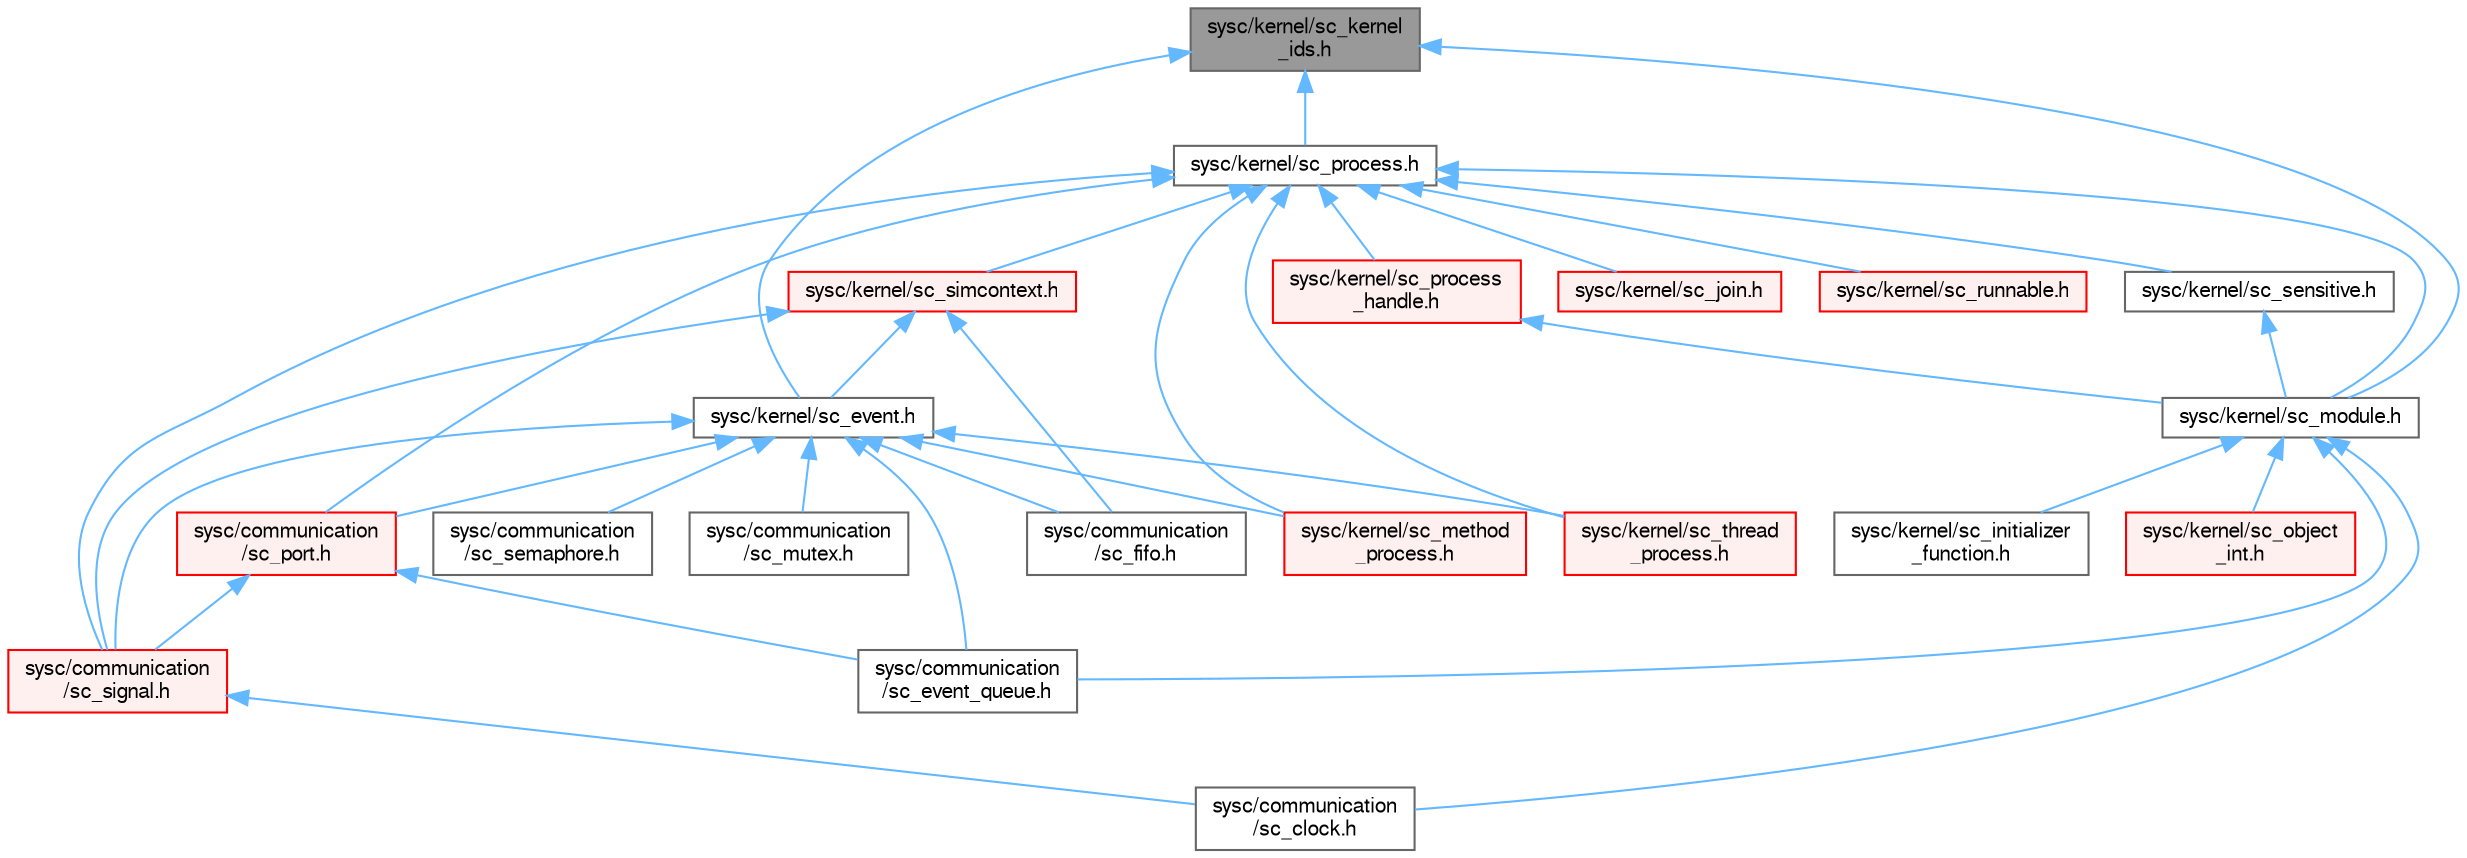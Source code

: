 digraph "sysc/kernel/sc_kernel_ids.h"
{
 // LATEX_PDF_SIZE
  bgcolor="transparent";
  edge [fontname=FreeSans,fontsize=10,labelfontname=FreeSans,labelfontsize=10];
  node [fontname=FreeSans,fontsize=10,shape=box,height=0.2,width=0.4];
  Node1 [id="Node000001",label="sysc/kernel/sc_kernel\l_ids.h",height=0.2,width=0.4,color="gray40", fillcolor="grey60", style="filled", fontcolor="black",tooltip=" "];
  Node1 -> Node2 [id="edge1_Node000001_Node000002",dir="back",color="steelblue1",style="solid",tooltip=" "];
  Node2 [id="Node000002",label="sysc/kernel/sc_event.h",height=0.2,width=0.4,color="grey40", fillcolor="white", style="filled",URL="$a00398.html",tooltip=" "];
  Node2 -> Node3 [id="edge2_Node000002_Node000003",dir="back",color="steelblue1",style="solid",tooltip=" "];
  Node3 [id="Node000003",label="sysc/communication\l/sc_event_queue.h",height=0.2,width=0.4,color="grey40", fillcolor="white", style="filled",URL="$a00299.html",tooltip=" "];
  Node2 -> Node4 [id="edge3_Node000002_Node000004",dir="back",color="steelblue1",style="solid",tooltip=" "];
  Node4 [id="Node000004",label="sysc/communication\l/sc_fifo.h",height=0.2,width=0.4,color="grey40", fillcolor="white", style="filled",URL="$a00272.html",tooltip=" "];
  Node2 -> Node5 [id="edge4_Node000002_Node000005",dir="back",color="steelblue1",style="solid",tooltip=" "];
  Node5 [id="Node000005",label="sysc/communication\l/sc_mutex.h",height=0.2,width=0.4,color="grey40", fillcolor="white", style="filled",URL="$a00284.html",tooltip=" "];
  Node2 -> Node6 [id="edge5_Node000002_Node000006",dir="back",color="steelblue1",style="solid",tooltip=" "];
  Node6 [id="Node000006",label="sysc/communication\l/sc_port.h",height=0.2,width=0.4,color="red", fillcolor="#FFF0F0", style="filled",URL="$a00281.html",tooltip=" "];
  Node6 -> Node3 [id="edge6_Node000006_Node000003",dir="back",color="steelblue1",style="solid",tooltip=" "];
  Node6 -> Node23 [id="edge7_Node000006_Node000023",dir="back",color="steelblue1",style="solid",tooltip=" "];
  Node23 [id="Node000023",label="sysc/communication\l/sc_signal.h",height=0.2,width=0.4,color="red", fillcolor="#FFF0F0", style="filled",URL="$a00296.html",tooltip=" "];
  Node23 -> Node25 [id="edge8_Node000023_Node000025",dir="back",color="steelblue1",style="solid",tooltip=" "];
  Node25 [id="Node000025",label="sysc/communication\l/sc_clock.h",height=0.2,width=0.4,color="grey40", fillcolor="white", style="filled",URL="$a00266.html",tooltip=" "];
  Node2 -> Node28 [id="edge9_Node000002_Node000028",dir="back",color="steelblue1",style="solid",tooltip=" "];
  Node28 [id="Node000028",label="sysc/communication\l/sc_semaphore.h",height=0.2,width=0.4,color="grey40", fillcolor="white", style="filled",URL="$a00251.html",tooltip=" "];
  Node2 -> Node23 [id="edge10_Node000002_Node000023",dir="back",color="steelblue1",style="solid",tooltip=" "];
  Node2 -> Node13 [id="edge11_Node000002_Node000013",dir="back",color="steelblue1",style="solid",tooltip=" "];
  Node13 [id="Node000013",label="sysc/kernel/sc_method\l_process.h",height=0.2,width=0.4,color="red", fillcolor="#FFF0F0", style="filled",URL="$a00404.html",tooltip=" "];
  Node2 -> Node20 [id="edge12_Node000002_Node000020",dir="back",color="steelblue1",style="solid",tooltip=" "];
  Node20 [id="Node000020",label="sysc/kernel/sc_thread\l_process.h",height=0.2,width=0.4,color="red", fillcolor="#FFF0F0", style="filled",URL="$a00356.html",tooltip=" "];
  Node1 -> Node29 [id="edge13_Node000001_Node000029",dir="back",color="steelblue1",style="solid",tooltip=" "];
  Node29 [id="Node000029",label="sysc/kernel/sc_module.h",height=0.2,width=0.4,color="grey40", fillcolor="white", style="filled",URL="$a00341.html",tooltip=" "];
  Node29 -> Node25 [id="edge14_Node000029_Node000025",dir="back",color="steelblue1",style="solid",tooltip=" "];
  Node29 -> Node3 [id="edge15_Node000029_Node000003",dir="back",color="steelblue1",style="solid",tooltip=" "];
  Node29 -> Node30 [id="edge16_Node000029_Node000030",dir="back",color="steelblue1",style="solid",tooltip=" "];
  Node30 [id="Node000030",label="sysc/kernel/sc_initializer\l_function.h",height=0.2,width=0.4,color="grey40", fillcolor="white", style="filled",URL="$a00335.html",tooltip=" "];
  Node29 -> Node16 [id="edge17_Node000029_Node000016",dir="back",color="steelblue1",style="solid",tooltip=" "];
  Node16 [id="Node000016",label="sysc/kernel/sc_object\l_int.h",height=0.2,width=0.4,color="red", fillcolor="#FFF0F0", style="filled",URL="$a00407.html",tooltip=" "];
  Node1 -> Node31 [id="edge18_Node000001_Node000031",dir="back",color="steelblue1",style="solid",tooltip=" "];
  Node31 [id="Node000031",label="sysc/kernel/sc_process.h",height=0.2,width=0.4,color="grey40", fillcolor="white", style="filled",URL="$a00437.html",tooltip=" "];
  Node31 -> Node6 [id="edge19_Node000031_Node000006",dir="back",color="steelblue1",style="solid",tooltip=" "];
  Node31 -> Node23 [id="edge20_Node000031_Node000023",dir="back",color="steelblue1",style="solid",tooltip=" "];
  Node31 -> Node32 [id="edge21_Node000031_Node000032",dir="back",color="steelblue1",style="solid",tooltip=" "];
  Node32 [id="Node000032",label="sysc/kernel/sc_join.h",height=0.2,width=0.4,color="red", fillcolor="#FFF0F0", style="filled",URL="$a00434.html",tooltip=" "];
  Node31 -> Node13 [id="edge22_Node000031_Node000013",dir="back",color="steelblue1",style="solid",tooltip=" "];
  Node31 -> Node29 [id="edge23_Node000031_Node000029",dir="back",color="steelblue1",style="solid",tooltip=" "];
  Node31 -> Node33 [id="edge24_Node000031_Node000033",dir="back",color="steelblue1",style="solid",tooltip=" "];
  Node33 [id="Node000033",label="sysc/kernel/sc_process\l_handle.h",height=0.2,width=0.4,color="red", fillcolor="#FFF0F0", style="filled",URL="$a00329.html",tooltip=" "];
  Node33 -> Node29 [id="edge25_Node000033_Node000029",dir="back",color="steelblue1",style="solid",tooltip=" "];
  Node31 -> Node39 [id="edge26_Node000031_Node000039",dir="back",color="steelblue1",style="solid",tooltip=" "];
  Node39 [id="Node000039",label="sysc/kernel/sc_runnable.h",height=0.2,width=0.4,color="red", fillcolor="#FFF0F0", style="filled",URL="$a00383.html",tooltip=" "];
  Node31 -> Node40 [id="edge27_Node000031_Node000040",dir="back",color="steelblue1",style="solid",tooltip=" "];
  Node40 [id="Node000040",label="sysc/kernel/sc_sensitive.h",height=0.2,width=0.4,color="grey40", fillcolor="white", style="filled",URL="$a00419.html",tooltip=" "];
  Node40 -> Node29 [id="edge28_Node000040_Node000029",dir="back",color="steelblue1",style="solid",tooltip=" "];
  Node31 -> Node41 [id="edge29_Node000031_Node000041",dir="back",color="steelblue1",style="solid",tooltip=" "];
  Node41 [id="Node000041",label="sysc/kernel/sc_simcontext.h",height=0.2,width=0.4,color="red", fillcolor="#FFF0F0", style="filled",URL="$a00377.html",tooltip=" "];
  Node41 -> Node4 [id="edge30_Node000041_Node000004",dir="back",color="steelblue1",style="solid",tooltip=" "];
  Node41 -> Node23 [id="edge31_Node000041_Node000023",dir="back",color="steelblue1",style="solid",tooltip=" "];
  Node41 -> Node2 [id="edge32_Node000041_Node000002",dir="back",color="steelblue1",style="solid",tooltip=" "];
  Node31 -> Node20 [id="edge33_Node000031_Node000020",dir="back",color="steelblue1",style="solid",tooltip=" "];
}
